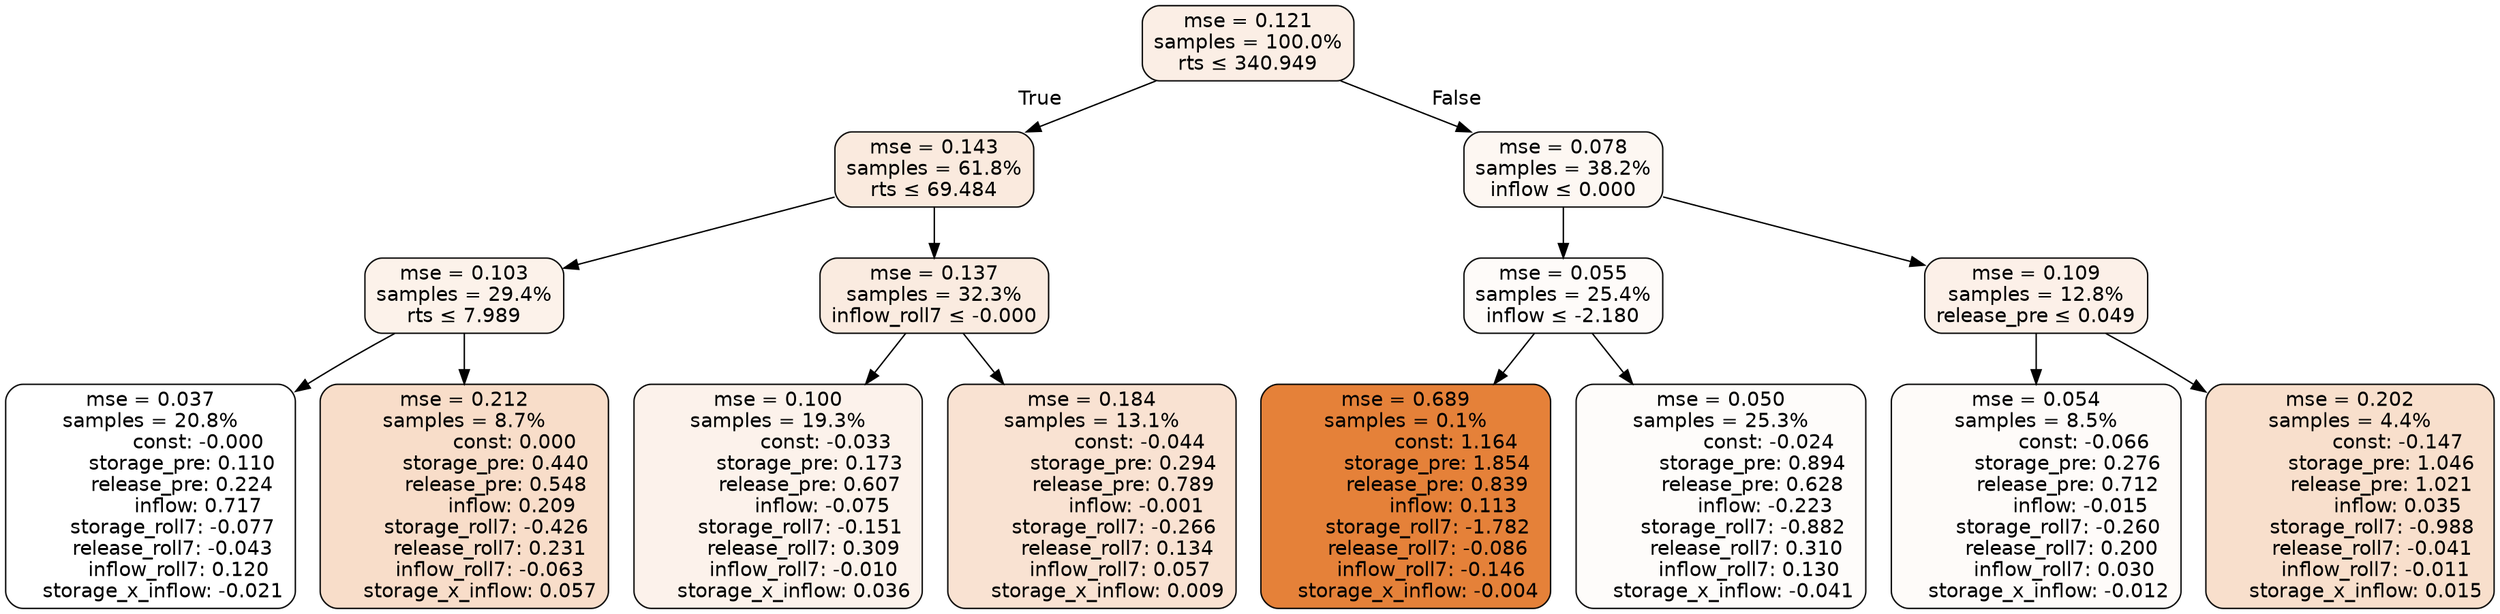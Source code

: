 digraph tree {
bgcolor="transparent"
node [shape=rectangle, style="filled, rounded", color="black", fontname=helvetica] ;
edge [fontname=helvetica] ;
	"0" [label="mse = 0.121
samples = 100.0%
rts &le; 340.949", fillcolor="#fbeee5"]
	"1" [label="mse = 0.143
samples = 61.8%
rts &le; 69.484", fillcolor="#faeade"]
	"2" [label="mse = 0.103
samples = 29.4%
rts &le; 7.989", fillcolor="#fcf2ea"]
	"3" [label="mse = 0.037
samples = 20.8%
               const: -0.000
          storage_pre: 0.110
          release_pre: 0.224
               inflow: 0.717
       storage_roll7: -0.077
       release_roll7: -0.043
         inflow_roll7: 0.120
    storage_x_inflow: -0.021", fillcolor="#ffffff"]
	"4" [label="mse = 0.212
samples = 8.7%
                const: 0.000
          storage_pre: 0.440
          release_pre: 0.548
               inflow: 0.209
       storage_roll7: -0.426
        release_roll7: 0.231
        inflow_roll7: -0.063
     storage_x_inflow: 0.057", fillcolor="#f8ddc9"]
	"5" [label="mse = 0.137
samples = 32.3%
inflow_roll7 &le; -0.000", fillcolor="#faebe0"]
	"6" [label="mse = 0.100
samples = 19.3%
               const: -0.033
          storage_pre: 0.173
          release_pre: 0.607
              inflow: -0.075
       storage_roll7: -0.151
        release_roll7: 0.309
        inflow_roll7: -0.010
     storage_x_inflow: 0.036", fillcolor="#fcf2eb"]
	"7" [label="mse = 0.184
samples = 13.1%
               const: -0.044
          storage_pre: 0.294
          release_pre: 0.789
              inflow: -0.001
       storage_roll7: -0.266
        release_roll7: 0.134
         inflow_roll7: 0.057
     storage_x_inflow: 0.009", fillcolor="#f9e2d2"]
	"8" [label="mse = 0.078
samples = 38.2%
inflow &le; 0.000", fillcolor="#fdf7f2"]
	"9" [label="mse = 0.055
samples = 25.4%
inflow &le; -2.180", fillcolor="#fefbf9"]
	"10" [label="mse = 0.689
samples = 0.1%
                const: 1.164
          storage_pre: 1.854
          release_pre: 0.839
               inflow: 0.113
       storage_roll7: -1.782
       release_roll7: -0.086
        inflow_roll7: -0.146
    storage_x_inflow: -0.004", fillcolor="#e58139"]
	"11" [label="mse = 0.050
samples = 25.3%
               const: -0.024
          storage_pre: 0.894
          release_pre: 0.628
              inflow: -0.223
       storage_roll7: -0.882
        release_roll7: 0.310
         inflow_roll7: 0.130
    storage_x_inflow: -0.041", fillcolor="#fefcfa"]
	"12" [label="mse = 0.109
samples = 12.8%
release_pre &le; 0.049", fillcolor="#fcf0e8"]
	"13" [label="mse = 0.054
samples = 8.5%
               const: -0.066
          storage_pre: 0.276
          release_pre: 0.712
              inflow: -0.015
       storage_roll7: -0.260
        release_roll7: 0.200
         inflow_roll7: 0.030
    storage_x_inflow: -0.012", fillcolor="#fefbf9"]
	"14" [label="mse = 0.202
samples = 4.4%
               const: -0.147
          storage_pre: 1.046
          release_pre: 1.021
               inflow: 0.035
       storage_roll7: -0.988
       release_roll7: -0.041
        inflow_roll7: -0.011
     storage_x_inflow: 0.015", fillcolor="#f8dfcc"]

	"0" -> "1" [labeldistance=2.5, labelangle=45, headlabel="True"]
	"1" -> "2"
	"2" -> "3"
	"2" -> "4"
	"1" -> "5"
	"5" -> "6"
	"5" -> "7"
	"0" -> "8" [labeldistance=2.5, labelangle=-45, headlabel="False"]
	"8" -> "9"
	"9" -> "10"
	"9" -> "11"
	"8" -> "12"
	"12" -> "13"
	"12" -> "14"
}